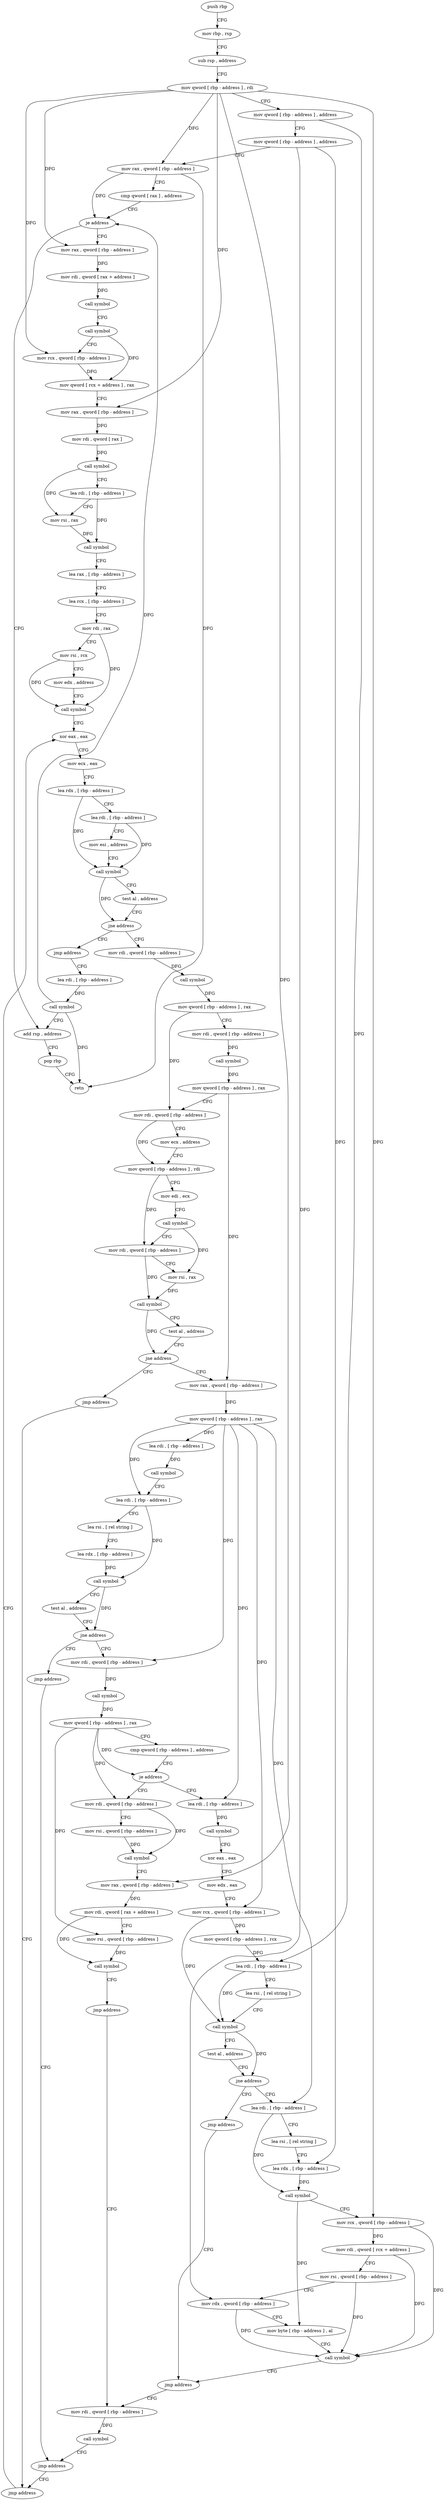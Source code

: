 digraph "func" {
"92480" [label = "push rbp" ]
"92481" [label = "mov rbp , rsp" ]
"92484" [label = "sub rsp , address" ]
"92491" [label = "mov qword [ rbp - address ] , rdi" ]
"92495" [label = "mov qword [ rbp - address ] , address" ]
"92503" [label = "mov qword [ rbp - address ] , address" ]
"92511" [label = "mov rax , qword [ rbp - address ]" ]
"92515" [label = "cmp qword [ rax ] , address" ]
"92519" [label = "je address" ]
"92968" [label = "add rsp , address" ]
"92525" [label = "mov rax , qword [ rbp - address ]" ]
"92975" [label = "pop rbp" ]
"92976" [label = "retn" ]
"92529" [label = "mov rdi , qword [ rax + address ]" ]
"92533" [label = "call symbol" ]
"92538" [label = "call symbol" ]
"92543" [label = "mov rcx , qword [ rbp - address ]" ]
"92547" [label = "mov qword [ rcx + address ] , rax" ]
"92551" [label = "mov rax , qword [ rbp - address ]" ]
"92555" [label = "mov rdi , qword [ rax ]" ]
"92558" [label = "call symbol" ]
"92563" [label = "lea rdi , [ rbp - address ]" ]
"92570" [label = "mov rsi , rax" ]
"92573" [label = "call symbol" ]
"92578" [label = "lea rax , [ rbp - address ]" ]
"92582" [label = "lea rcx , [ rbp - address ]" ]
"92589" [label = "mov rdi , rax" ]
"92592" [label = "mov rsi , rcx" ]
"92595" [label = "mov edx , address" ]
"92600" [label = "call symbol" ]
"92605" [label = "xor eax , eax" ]
"92640" [label = "mov rdi , qword [ rbp - address ]" ]
"92644" [label = "call symbol" ]
"92649" [label = "mov qword [ rbp - address ] , rax" ]
"92656" [label = "mov rdi , qword [ rbp - address ]" ]
"92660" [label = "call symbol" ]
"92665" [label = "mov qword [ rbp - address ] , rax" ]
"92672" [label = "mov rdi , qword [ rbp - address ]" ]
"92679" [label = "mov ecx , address" ]
"92684" [label = "mov qword [ rbp - address ] , rdi" ]
"92691" [label = "mov edi , ecx" ]
"92693" [label = "call symbol" ]
"92698" [label = "mov rdi , qword [ rbp - address ]" ]
"92705" [label = "mov rsi , rax" ]
"92708" [label = "call symbol" ]
"92713" [label = "test al , address" ]
"92715" [label = "jne address" ]
"92726" [label = "mov rax , qword [ rbp - address ]" ]
"92721" [label = "jmp address" ]
"92635" [label = "jmp address" ]
"92959" [label = "lea rdi , [ rbp - address ]" ]
"92733" [label = "mov qword [ rbp - address ] , rax" ]
"92737" [label = "lea rdi , [ rbp - address ]" ]
"92741" [label = "call symbol" ]
"92746" [label = "lea rdi , [ rbp - address ]" ]
"92750" [label = "lea rsi , [ rel string ]" ]
"92757" [label = "lea rdx , [ rbp - address ]" ]
"92761" [label = "call symbol" ]
"92766" [label = "test al , address" ]
"92768" [label = "jne address" ]
"92779" [label = "mov rdi , qword [ rbp - address ]" ]
"92774" [label = "jmp address" ]
"92954" [label = "jmp address" ]
"92963" [label = "call symbol" ]
"92783" [label = "call symbol" ]
"92788" [label = "mov qword [ rbp - address ] , rax" ]
"92792" [label = "cmp qword [ rbp - address ] , address" ]
"92797" [label = "je address" ]
"92838" [label = "lea rdi , [ rbp - address ]" ]
"92803" [label = "mov rdi , qword [ rbp - address ]" ]
"92949" [label = "jmp address" ]
"92842" [label = "call symbol" ]
"92847" [label = "xor eax , eax" ]
"92849" [label = "mov edx , eax" ]
"92851" [label = "mov rcx , qword [ rbp - address ]" ]
"92855" [label = "mov qword [ rbp - address ] , rcx" ]
"92859" [label = "lea rdi , [ rbp - address ]" ]
"92863" [label = "lea rsi , [ rel string ]" ]
"92870" [label = "call symbol" ]
"92875" [label = "test al , address" ]
"92877" [label = "jne address" ]
"92888" [label = "lea rdi , [ rbp - address ]" ]
"92883" [label = "jmp address" ]
"92807" [label = "mov rsi , qword [ rbp - address ]" ]
"92811" [label = "call symbol" ]
"92816" [label = "mov rax , qword [ rbp - address ]" ]
"92820" [label = "mov rdi , qword [ rax + address ]" ]
"92824" [label = "mov rsi , qword [ rbp - address ]" ]
"92828" [label = "call symbol" ]
"92833" [label = "jmp address" ]
"92940" [label = "mov rdi , qword [ rbp - address ]" ]
"92607" [label = "mov ecx , eax" ]
"92609" [label = "lea rdx , [ rbp - address ]" ]
"92613" [label = "lea rdi , [ rbp - address ]" ]
"92617" [label = "mov esi , address" ]
"92622" [label = "call symbol" ]
"92627" [label = "test al , address" ]
"92629" [label = "jne address" ]
"92892" [label = "lea rsi , [ rel string ]" ]
"92899" [label = "lea rdx , [ rbp - address ]" ]
"92903" [label = "call symbol" ]
"92908" [label = "mov rcx , qword [ rbp - address ]" ]
"92912" [label = "mov rdi , qword [ rcx + address ]" ]
"92916" [label = "mov rsi , qword [ rbp - address ]" ]
"92920" [label = "mov rdx , qword [ rbp - address ]" ]
"92924" [label = "mov byte [ rbp - address ] , al" ]
"92930" [label = "call symbol" ]
"92935" [label = "jmp address" ]
"92944" [label = "call symbol" ]
"92480" -> "92481" [ label = "CFG" ]
"92481" -> "92484" [ label = "CFG" ]
"92484" -> "92491" [ label = "CFG" ]
"92491" -> "92495" [ label = "CFG" ]
"92491" -> "92511" [ label = "DFG" ]
"92491" -> "92525" [ label = "DFG" ]
"92491" -> "92543" [ label = "DFG" ]
"92491" -> "92551" [ label = "DFG" ]
"92491" -> "92816" [ label = "DFG" ]
"92491" -> "92908" [ label = "DFG" ]
"92495" -> "92503" [ label = "CFG" ]
"92495" -> "92859" [ label = "DFG" ]
"92503" -> "92511" [ label = "CFG" ]
"92503" -> "92920" [ label = "DFG" ]
"92503" -> "92899" [ label = "DFG" ]
"92511" -> "92515" [ label = "CFG" ]
"92511" -> "92519" [ label = "DFG" ]
"92511" -> "92976" [ label = "DFG" ]
"92515" -> "92519" [ label = "CFG" ]
"92519" -> "92968" [ label = "CFG" ]
"92519" -> "92525" [ label = "CFG" ]
"92968" -> "92975" [ label = "CFG" ]
"92525" -> "92529" [ label = "DFG" ]
"92975" -> "92976" [ label = "CFG" ]
"92529" -> "92533" [ label = "DFG" ]
"92533" -> "92538" [ label = "CFG" ]
"92538" -> "92543" [ label = "CFG" ]
"92538" -> "92547" [ label = "DFG" ]
"92543" -> "92547" [ label = "DFG" ]
"92547" -> "92551" [ label = "CFG" ]
"92551" -> "92555" [ label = "DFG" ]
"92555" -> "92558" [ label = "DFG" ]
"92558" -> "92563" [ label = "CFG" ]
"92558" -> "92570" [ label = "DFG" ]
"92563" -> "92570" [ label = "CFG" ]
"92563" -> "92573" [ label = "DFG" ]
"92570" -> "92573" [ label = "DFG" ]
"92573" -> "92578" [ label = "CFG" ]
"92578" -> "92582" [ label = "CFG" ]
"92582" -> "92589" [ label = "CFG" ]
"92589" -> "92592" [ label = "CFG" ]
"92589" -> "92600" [ label = "DFG" ]
"92592" -> "92595" [ label = "CFG" ]
"92592" -> "92600" [ label = "DFG" ]
"92595" -> "92600" [ label = "CFG" ]
"92600" -> "92605" [ label = "CFG" ]
"92605" -> "92607" [ label = "CFG" ]
"92640" -> "92644" [ label = "DFG" ]
"92644" -> "92649" [ label = "DFG" ]
"92649" -> "92656" [ label = "CFG" ]
"92649" -> "92672" [ label = "DFG" ]
"92656" -> "92660" [ label = "DFG" ]
"92660" -> "92665" [ label = "DFG" ]
"92665" -> "92672" [ label = "CFG" ]
"92665" -> "92726" [ label = "DFG" ]
"92672" -> "92679" [ label = "CFG" ]
"92672" -> "92684" [ label = "DFG" ]
"92679" -> "92684" [ label = "CFG" ]
"92684" -> "92691" [ label = "CFG" ]
"92684" -> "92698" [ label = "DFG" ]
"92691" -> "92693" [ label = "CFG" ]
"92693" -> "92698" [ label = "CFG" ]
"92693" -> "92705" [ label = "DFG" ]
"92698" -> "92705" [ label = "CFG" ]
"92698" -> "92708" [ label = "DFG" ]
"92705" -> "92708" [ label = "DFG" ]
"92708" -> "92713" [ label = "CFG" ]
"92708" -> "92715" [ label = "DFG" ]
"92713" -> "92715" [ label = "CFG" ]
"92715" -> "92726" [ label = "CFG" ]
"92715" -> "92721" [ label = "CFG" ]
"92726" -> "92733" [ label = "DFG" ]
"92721" -> "92954" [ label = "CFG" ]
"92635" -> "92959" [ label = "CFG" ]
"92959" -> "92963" [ label = "DFG" ]
"92733" -> "92737" [ label = "DFG" ]
"92733" -> "92779" [ label = "DFG" ]
"92733" -> "92851" [ label = "DFG" ]
"92733" -> "92746" [ label = "DFG" ]
"92733" -> "92838" [ label = "DFG" ]
"92733" -> "92888" [ label = "DFG" ]
"92737" -> "92741" [ label = "DFG" ]
"92741" -> "92746" [ label = "CFG" ]
"92746" -> "92750" [ label = "CFG" ]
"92746" -> "92761" [ label = "DFG" ]
"92750" -> "92757" [ label = "CFG" ]
"92757" -> "92761" [ label = "DFG" ]
"92761" -> "92766" [ label = "CFG" ]
"92761" -> "92768" [ label = "DFG" ]
"92766" -> "92768" [ label = "CFG" ]
"92768" -> "92779" [ label = "CFG" ]
"92768" -> "92774" [ label = "CFG" ]
"92779" -> "92783" [ label = "DFG" ]
"92774" -> "92949" [ label = "CFG" ]
"92954" -> "92605" [ label = "CFG" ]
"92963" -> "92968" [ label = "CFG" ]
"92963" -> "92519" [ label = "DFG" ]
"92963" -> "92976" [ label = "DFG" ]
"92783" -> "92788" [ label = "DFG" ]
"92788" -> "92792" [ label = "CFG" ]
"92788" -> "92797" [ label = "DFG" ]
"92788" -> "92803" [ label = "DFG" ]
"92788" -> "92824" [ label = "DFG" ]
"92792" -> "92797" [ label = "CFG" ]
"92797" -> "92838" [ label = "CFG" ]
"92797" -> "92803" [ label = "CFG" ]
"92838" -> "92842" [ label = "DFG" ]
"92803" -> "92807" [ label = "CFG" ]
"92803" -> "92811" [ label = "DFG" ]
"92949" -> "92954" [ label = "CFG" ]
"92842" -> "92847" [ label = "CFG" ]
"92847" -> "92849" [ label = "CFG" ]
"92849" -> "92851" [ label = "CFG" ]
"92851" -> "92855" [ label = "DFG" ]
"92851" -> "92870" [ label = "DFG" ]
"92855" -> "92859" [ label = "DFG" ]
"92859" -> "92863" [ label = "CFG" ]
"92859" -> "92870" [ label = "DFG" ]
"92863" -> "92870" [ label = "CFG" ]
"92870" -> "92875" [ label = "CFG" ]
"92870" -> "92877" [ label = "DFG" ]
"92875" -> "92877" [ label = "CFG" ]
"92877" -> "92888" [ label = "CFG" ]
"92877" -> "92883" [ label = "CFG" ]
"92888" -> "92892" [ label = "CFG" ]
"92888" -> "92903" [ label = "DFG" ]
"92883" -> "92935" [ label = "CFG" ]
"92807" -> "92811" [ label = "DFG" ]
"92811" -> "92816" [ label = "CFG" ]
"92816" -> "92820" [ label = "DFG" ]
"92820" -> "92824" [ label = "CFG" ]
"92820" -> "92828" [ label = "DFG" ]
"92824" -> "92828" [ label = "DFG" ]
"92828" -> "92833" [ label = "CFG" ]
"92833" -> "92940" [ label = "CFG" ]
"92940" -> "92944" [ label = "DFG" ]
"92607" -> "92609" [ label = "CFG" ]
"92609" -> "92613" [ label = "CFG" ]
"92609" -> "92622" [ label = "DFG" ]
"92613" -> "92617" [ label = "CFG" ]
"92613" -> "92622" [ label = "DFG" ]
"92617" -> "92622" [ label = "CFG" ]
"92622" -> "92627" [ label = "CFG" ]
"92622" -> "92629" [ label = "DFG" ]
"92627" -> "92629" [ label = "CFG" ]
"92629" -> "92640" [ label = "CFG" ]
"92629" -> "92635" [ label = "CFG" ]
"92892" -> "92899" [ label = "CFG" ]
"92899" -> "92903" [ label = "DFG" ]
"92903" -> "92908" [ label = "CFG" ]
"92903" -> "92924" [ label = "DFG" ]
"92908" -> "92912" [ label = "DFG" ]
"92908" -> "92930" [ label = "DFG" ]
"92912" -> "92916" [ label = "CFG" ]
"92912" -> "92930" [ label = "DFG" ]
"92916" -> "92920" [ label = "CFG" ]
"92916" -> "92930" [ label = "DFG" ]
"92920" -> "92924" [ label = "CFG" ]
"92920" -> "92930" [ label = "DFG" ]
"92924" -> "92930" [ label = "CFG" ]
"92930" -> "92935" [ label = "CFG" ]
"92935" -> "92940" [ label = "CFG" ]
"92944" -> "92949" [ label = "CFG" ]
}
